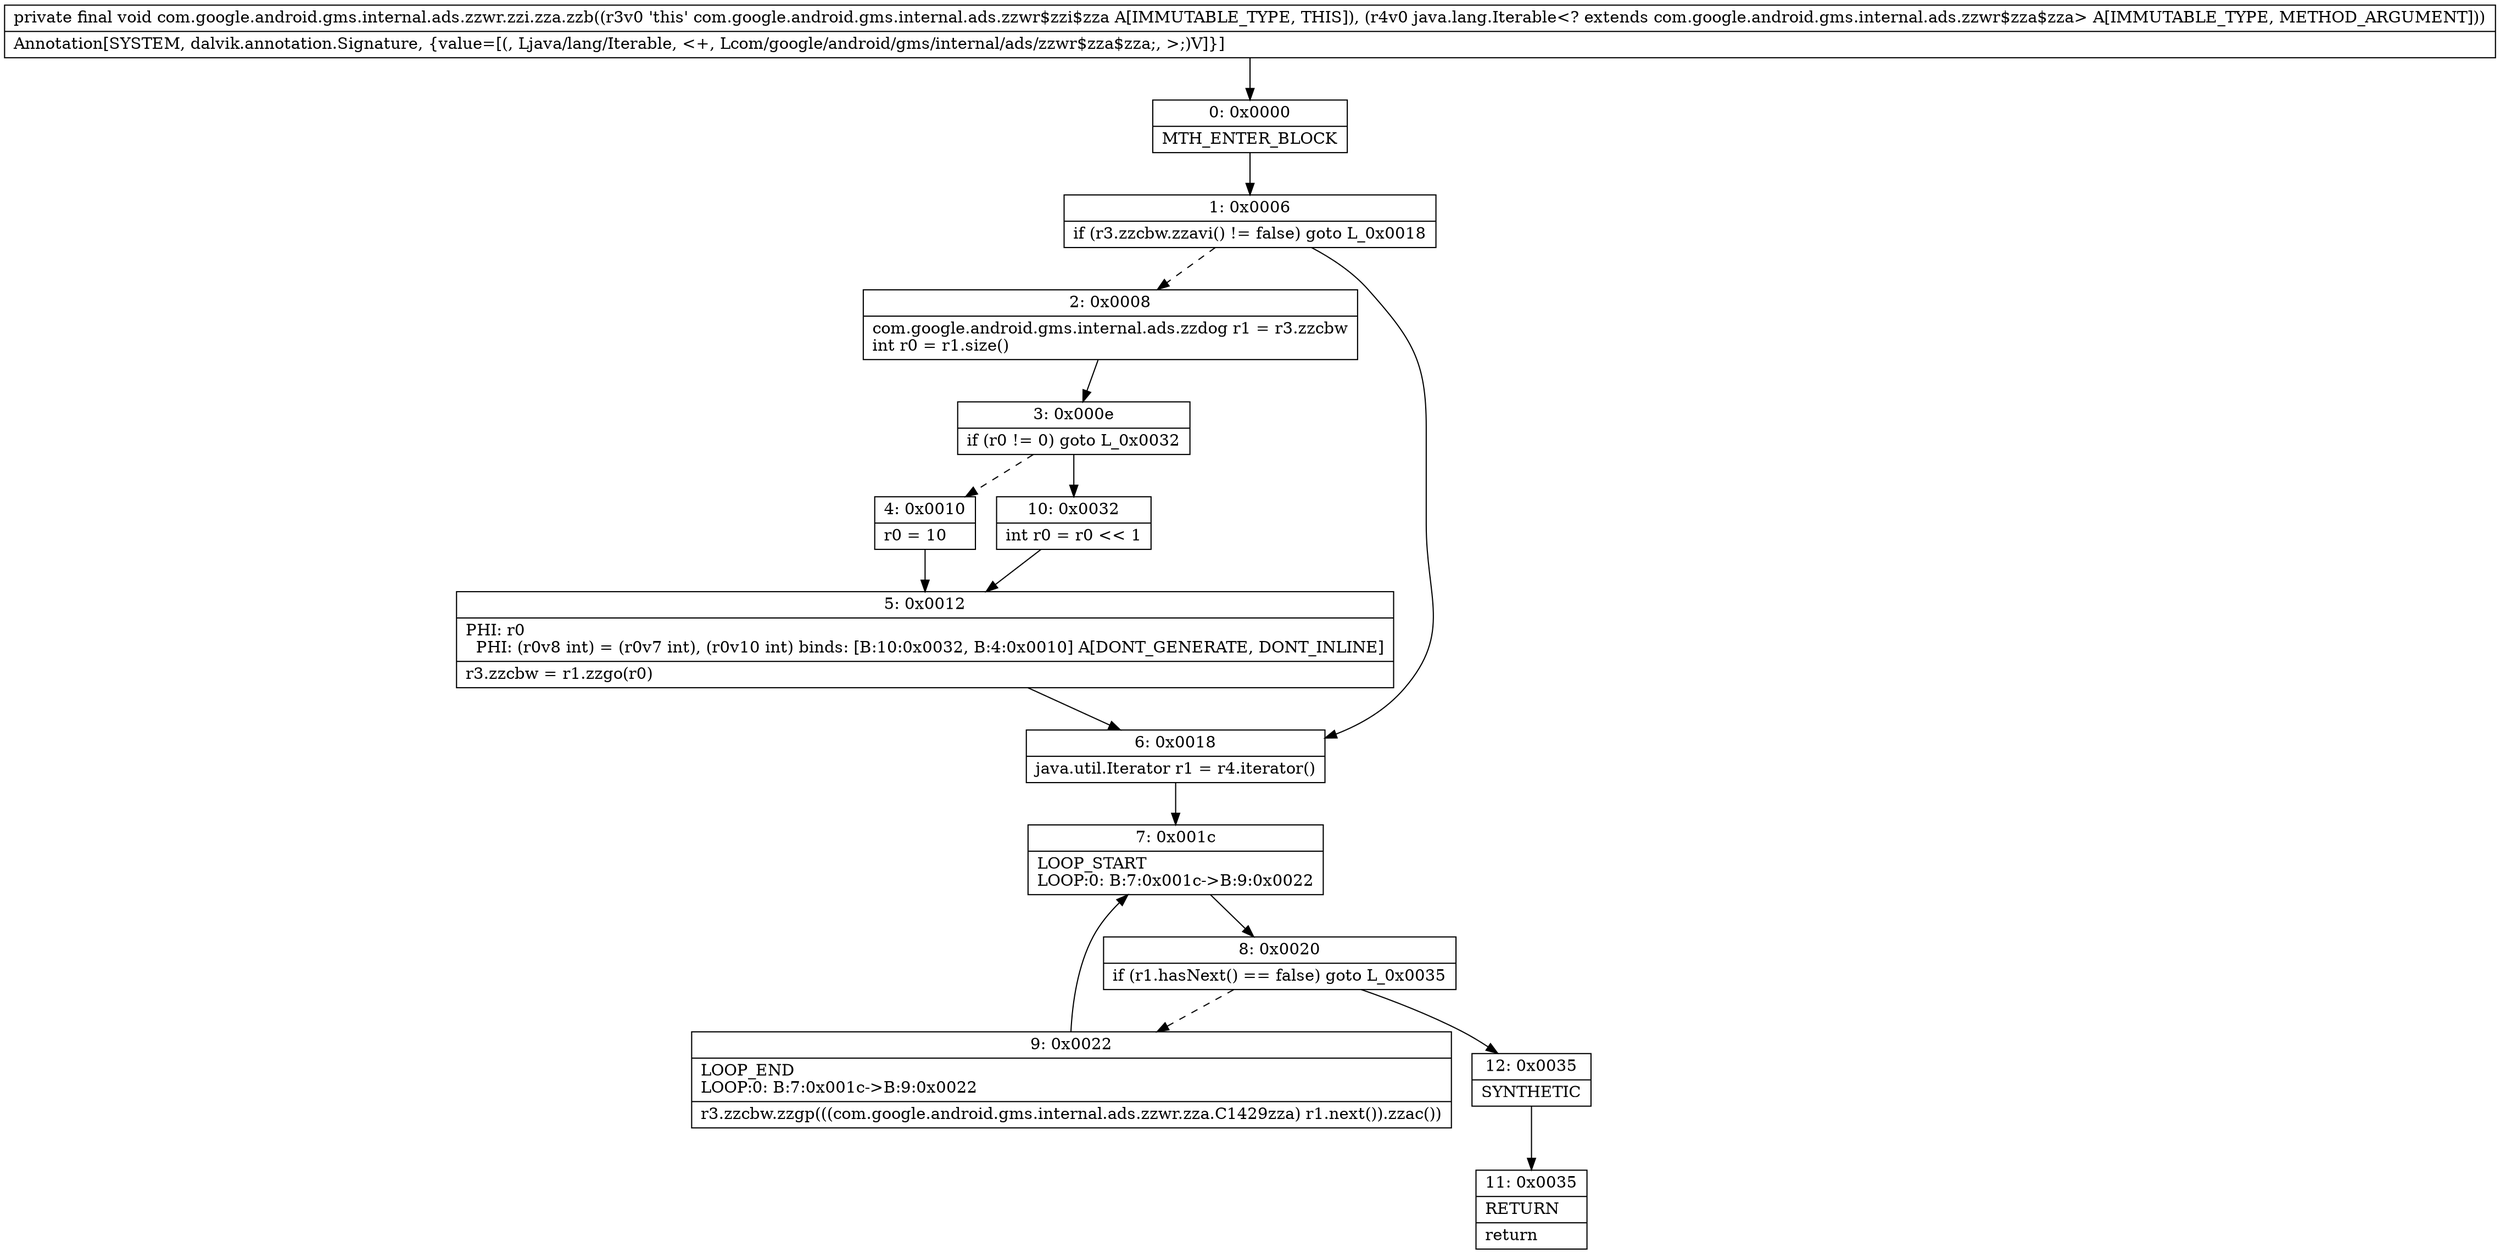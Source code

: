 digraph "CFG forcom.google.android.gms.internal.ads.zzwr.zzi.zza.zzb(Ljava\/lang\/Iterable;)V" {
Node_0 [shape=record,label="{0\:\ 0x0000|MTH_ENTER_BLOCK\l}"];
Node_1 [shape=record,label="{1\:\ 0x0006|if (r3.zzcbw.zzavi() != false) goto L_0x0018\l}"];
Node_2 [shape=record,label="{2\:\ 0x0008|com.google.android.gms.internal.ads.zzdog r1 = r3.zzcbw\lint r0 = r1.size()\l}"];
Node_3 [shape=record,label="{3\:\ 0x000e|if (r0 != 0) goto L_0x0032\l}"];
Node_4 [shape=record,label="{4\:\ 0x0010|r0 = 10\l}"];
Node_5 [shape=record,label="{5\:\ 0x0012|PHI: r0 \l  PHI: (r0v8 int) = (r0v7 int), (r0v10 int) binds: [B:10:0x0032, B:4:0x0010] A[DONT_GENERATE, DONT_INLINE]\l|r3.zzcbw = r1.zzgo(r0)\l}"];
Node_6 [shape=record,label="{6\:\ 0x0018|java.util.Iterator r1 = r4.iterator()\l}"];
Node_7 [shape=record,label="{7\:\ 0x001c|LOOP_START\lLOOP:0: B:7:0x001c\-\>B:9:0x0022\l}"];
Node_8 [shape=record,label="{8\:\ 0x0020|if (r1.hasNext() == false) goto L_0x0035\l}"];
Node_9 [shape=record,label="{9\:\ 0x0022|LOOP_END\lLOOP:0: B:7:0x001c\-\>B:9:0x0022\l|r3.zzcbw.zzgp(((com.google.android.gms.internal.ads.zzwr.zza.C1429zza) r1.next()).zzac())\l}"];
Node_10 [shape=record,label="{10\:\ 0x0032|int r0 = r0 \<\< 1\l}"];
Node_11 [shape=record,label="{11\:\ 0x0035|RETURN\l|return\l}"];
Node_12 [shape=record,label="{12\:\ 0x0035|SYNTHETIC\l}"];
MethodNode[shape=record,label="{private final void com.google.android.gms.internal.ads.zzwr.zzi.zza.zzb((r3v0 'this' com.google.android.gms.internal.ads.zzwr$zzi$zza A[IMMUTABLE_TYPE, THIS]), (r4v0 java.lang.Iterable\<? extends com.google.android.gms.internal.ads.zzwr$zza$zza\> A[IMMUTABLE_TYPE, METHOD_ARGUMENT]))  | Annotation[SYSTEM, dalvik.annotation.Signature, \{value=[(, Ljava\/lang\/Iterable, \<+, Lcom\/google\/android\/gms\/internal\/ads\/zzwr$zza$zza;, \>;)V]\}]\l}"];
MethodNode -> Node_0;
Node_0 -> Node_1;
Node_1 -> Node_2[style=dashed];
Node_1 -> Node_6;
Node_2 -> Node_3;
Node_3 -> Node_4[style=dashed];
Node_3 -> Node_10;
Node_4 -> Node_5;
Node_5 -> Node_6;
Node_6 -> Node_7;
Node_7 -> Node_8;
Node_8 -> Node_9[style=dashed];
Node_8 -> Node_12;
Node_9 -> Node_7;
Node_10 -> Node_5;
Node_12 -> Node_11;
}

